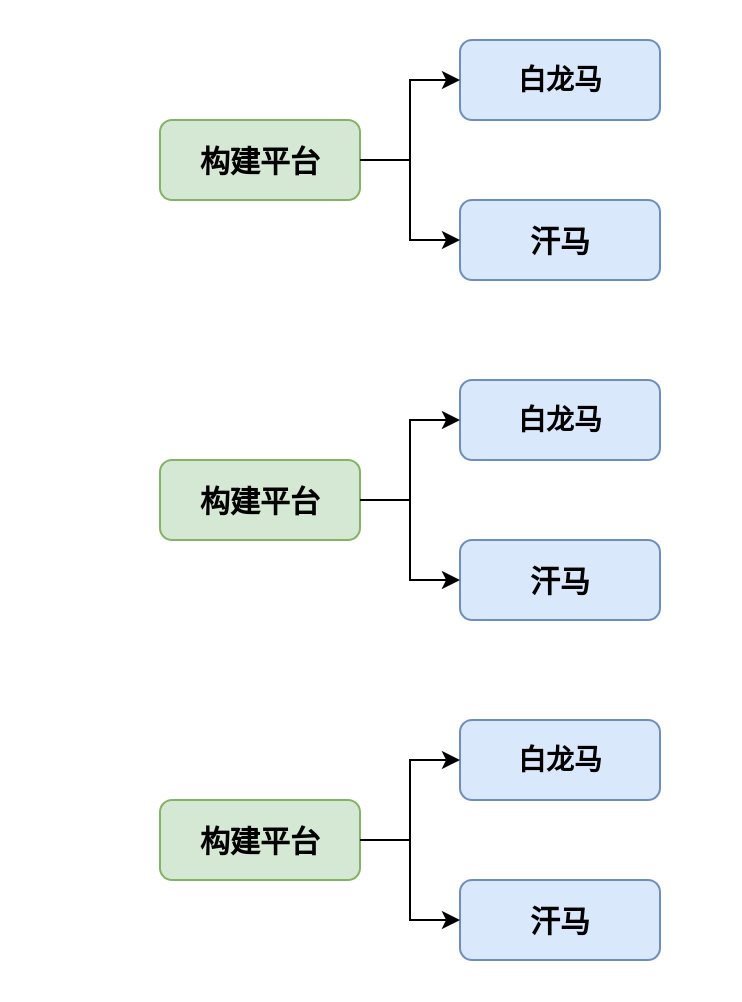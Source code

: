 <mxfile version="14.9.2" type="github">
  <diagram id="pkKQi9FEJYAD4dHUW7V3" name="第 1 页">
    <mxGraphModel dx="946" dy="499" grid="1" gridSize="10" guides="1" tooltips="1" connect="1" arrows="1" fold="1" page="1" pageScale="1" pageWidth="827" pageHeight="1169" math="0" shadow="0">
      <root>
        <mxCell id="0" />
        <mxCell id="1" parent="0" />
        <mxCell id="RMktE7Rr-LNngnw6Ia2G-20" value="" style="swimlane;startSize=20;horizontal=0;childLayout=treeLayout;horizontalTree=1;resizable=0;containerType=tree;swimlaneLine=0;strokeWidth=0;fillColor=none;strokeColor=none;" vertex="1" parent="1">
          <mxGeometry x="30" y="100" width="370" height="350" as="geometry" />
        </mxCell>
        <mxCell id="RMktE7Rr-LNngnw6Ia2G-21" value="&lt;font style=&quot;font-size: 15px;&quot;&gt;&lt;b style=&quot;font-size: 15px;&quot;&gt;构建平台&lt;/b&gt;&lt;/font&gt;" style="whiteSpace=wrap;html=1;fillColor=#d5e8d4;strokeColor=#82b366;rounded=1;shadow=0;sketch=0;glass=0;fontSize=15;" vertex="1" parent="RMktE7Rr-LNngnw6Ia2G-20">
          <mxGeometry x="80" y="60" width="100" height="40" as="geometry" />
        </mxCell>
        <mxCell id="RMktE7Rr-LNngnw6Ia2G-22" value="&lt;font style=&quot;font-size: 14px;&quot;&gt;&lt;b style=&quot;font-size: 14px;&quot;&gt;白龙马&lt;/b&gt;&lt;/font&gt;" style="whiteSpace=wrap;html=1;fillColor=#dae8fc;strokeColor=#6c8ebf;rounded=1;fontSize=14;" vertex="1" parent="RMktE7Rr-LNngnw6Ia2G-20">
          <mxGeometry x="230" y="20" width="100" height="40" as="geometry" />
        </mxCell>
        <mxCell id="RMktE7Rr-LNngnw6Ia2G-23" value="" style="edgeStyle=elbowEdgeStyle;elbow=horizontal;html=1;rounded=0;" edge="1" parent="RMktE7Rr-LNngnw6Ia2G-20" source="RMktE7Rr-LNngnw6Ia2G-21" target="RMktE7Rr-LNngnw6Ia2G-22">
          <mxGeometry relative="1" as="geometry" />
        </mxCell>
        <mxCell id="RMktE7Rr-LNngnw6Ia2G-24" value="&lt;font style=&quot;font-size: 15px;&quot;&gt;&lt;b style=&quot;font-size: 15px;&quot;&gt;汗马&lt;/b&gt;&lt;/font&gt;" style="whiteSpace=wrap;html=1;fillColor=#dae8fc;strokeColor=#6c8ebf;rounded=1;fontSize=15;" vertex="1" parent="RMktE7Rr-LNngnw6Ia2G-20">
          <mxGeometry x="230" y="100" width="100" height="40" as="geometry" />
        </mxCell>
        <mxCell id="RMktE7Rr-LNngnw6Ia2G-25" value="" style="edgeStyle=elbowEdgeStyle;elbow=horizontal;html=1;rounded=0;" edge="1" parent="RMktE7Rr-LNngnw6Ia2G-20" source="RMktE7Rr-LNngnw6Ia2G-21" target="RMktE7Rr-LNngnw6Ia2G-24">
          <mxGeometry relative="1" as="geometry" />
        </mxCell>
        <mxCell id="RMktE7Rr-LNngnw6Ia2G-38" value="" style="swimlane;startSize=20;horizontal=0;childLayout=treeLayout;horizontalTree=1;resizable=0;containerType=tree;swimlaneLine=0;strokeWidth=0;fillColor=none;strokeColor=none;" vertex="1" parent="RMktE7Rr-LNngnw6Ia2G-20">
          <mxGeometry x="40" y="170" width="310" height="160" as="geometry" />
        </mxCell>
        <mxCell id="RMktE7Rr-LNngnw6Ia2G-39" value="&lt;font style=&quot;font-size: 15px;&quot;&gt;&lt;b style=&quot;font-size: 15px;&quot;&gt;构建平台&lt;/b&gt;&lt;/font&gt;" style="whiteSpace=wrap;html=1;fillColor=#d5e8d4;strokeColor=#82b366;rounded=1;shadow=0;sketch=0;glass=0;fontSize=15;" vertex="1" parent="RMktE7Rr-LNngnw6Ia2G-38">
          <mxGeometry x="40" y="60" width="100" height="40" as="geometry" />
        </mxCell>
        <mxCell id="RMktE7Rr-LNngnw6Ia2G-40" value="&lt;font style=&quot;font-size: 14px;&quot;&gt;&lt;b style=&quot;font-size: 14px;&quot;&gt;白龙马&lt;/b&gt;&lt;/font&gt;" style="whiteSpace=wrap;html=1;fillColor=#dae8fc;strokeColor=#6c8ebf;rounded=1;fontSize=14;" vertex="1" parent="RMktE7Rr-LNngnw6Ia2G-38">
          <mxGeometry x="190" y="20" width="100" height="40" as="geometry" />
        </mxCell>
        <mxCell id="RMktE7Rr-LNngnw6Ia2G-41" value="" style="edgeStyle=elbowEdgeStyle;elbow=horizontal;html=1;rounded=0;" edge="1" parent="RMktE7Rr-LNngnw6Ia2G-38" source="RMktE7Rr-LNngnw6Ia2G-39" target="RMktE7Rr-LNngnw6Ia2G-40">
          <mxGeometry relative="1" as="geometry" />
        </mxCell>
        <mxCell id="RMktE7Rr-LNngnw6Ia2G-42" value="&lt;font style=&quot;font-size: 15px;&quot;&gt;&lt;b style=&quot;font-size: 15px;&quot;&gt;汗马&lt;/b&gt;&lt;/font&gt;" style="whiteSpace=wrap;html=1;fillColor=#dae8fc;strokeColor=#6c8ebf;rounded=1;fontSize=15;" vertex="1" parent="RMktE7Rr-LNngnw6Ia2G-38">
          <mxGeometry x="190" y="100" width="100" height="40" as="geometry" />
        </mxCell>
        <mxCell id="RMktE7Rr-LNngnw6Ia2G-43" value="" style="edgeStyle=elbowEdgeStyle;elbow=horizontal;html=1;rounded=0;" edge="1" parent="RMktE7Rr-LNngnw6Ia2G-38" source="RMktE7Rr-LNngnw6Ia2G-39" target="RMktE7Rr-LNngnw6Ia2G-42">
          <mxGeometry relative="1" as="geometry" />
        </mxCell>
        <mxCell id="RMktE7Rr-LNngnw6Ia2G-44" value="" style="swimlane;startSize=20;horizontal=0;childLayout=treeLayout;horizontalTree=1;resizable=0;containerType=tree;swimlaneLine=0;strokeWidth=0;fillColor=none;strokeColor=none;" vertex="1" parent="1">
          <mxGeometry x="70" y="440" width="310" height="160" as="geometry" />
        </mxCell>
        <mxCell id="RMktE7Rr-LNngnw6Ia2G-45" value="&lt;font style=&quot;font-size: 15px;&quot;&gt;&lt;b style=&quot;font-size: 15px;&quot;&gt;构建平台&lt;/b&gt;&lt;/font&gt;" style="whiteSpace=wrap;html=1;fillColor=#d5e8d4;strokeColor=#82b366;rounded=1;shadow=0;sketch=0;glass=0;fontSize=15;" vertex="1" parent="RMktE7Rr-LNngnw6Ia2G-44">
          <mxGeometry x="40" y="60" width="100" height="40" as="geometry" />
        </mxCell>
        <mxCell id="RMktE7Rr-LNngnw6Ia2G-46" value="&lt;font style=&quot;font-size: 14px;&quot;&gt;&lt;b style=&quot;font-size: 14px;&quot;&gt;白龙马&lt;/b&gt;&lt;/font&gt;" style="whiteSpace=wrap;html=1;fillColor=#dae8fc;strokeColor=#6c8ebf;rounded=1;fontSize=14;" vertex="1" parent="RMktE7Rr-LNngnw6Ia2G-44">
          <mxGeometry x="190" y="20" width="100" height="40" as="geometry" />
        </mxCell>
        <mxCell id="RMktE7Rr-LNngnw6Ia2G-47" value="" style="edgeStyle=elbowEdgeStyle;elbow=horizontal;html=1;rounded=0;" edge="1" parent="RMktE7Rr-LNngnw6Ia2G-44" source="RMktE7Rr-LNngnw6Ia2G-45" target="RMktE7Rr-LNngnw6Ia2G-46">
          <mxGeometry relative="1" as="geometry" />
        </mxCell>
        <mxCell id="RMktE7Rr-LNngnw6Ia2G-48" value="&lt;font style=&quot;font-size: 15px;&quot;&gt;&lt;b style=&quot;font-size: 15px;&quot;&gt;汗马&lt;/b&gt;&lt;/font&gt;" style="whiteSpace=wrap;html=1;fillColor=#dae8fc;strokeColor=#6c8ebf;rounded=1;fontSize=15;" vertex="1" parent="RMktE7Rr-LNngnw6Ia2G-44">
          <mxGeometry x="190" y="100" width="100" height="40" as="geometry" />
        </mxCell>
        <mxCell id="RMktE7Rr-LNngnw6Ia2G-49" value="" style="edgeStyle=elbowEdgeStyle;elbow=horizontal;html=1;rounded=0;" edge="1" parent="RMktE7Rr-LNngnw6Ia2G-44" source="RMktE7Rr-LNngnw6Ia2G-45" target="RMktE7Rr-LNngnw6Ia2G-48">
          <mxGeometry relative="1" as="geometry" />
        </mxCell>
      </root>
    </mxGraphModel>
  </diagram>
</mxfile>
